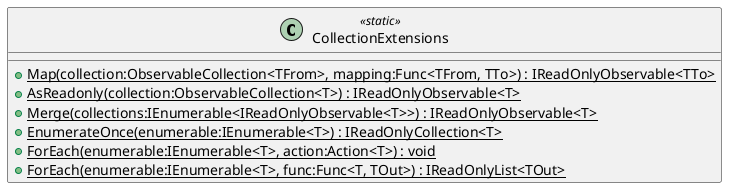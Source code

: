 @startuml
class CollectionExtensions <<static>> {
    + {static} Map(collection:ObservableCollection<TFrom>, mapping:Func<TFrom, TTo>) : IReadOnlyObservable<TTo>
    + {static} AsReadonly(collection:ObservableCollection<T>) : IReadOnlyObservable<T>
    + {static} Merge(collections:IEnumerable<IReadOnlyObservable<T>>) : IReadOnlyObservable<T>
    + {static} EnumerateOnce(enumerable:IEnumerable<T>) : IReadOnlyCollection<T>
    + {static} ForEach(enumerable:IEnumerable<T>, action:Action<T>) : void
    + {static} ForEach(enumerable:IEnumerable<T>, func:Func<T, TOut>) : IReadOnlyList<TOut>
}
@enduml
